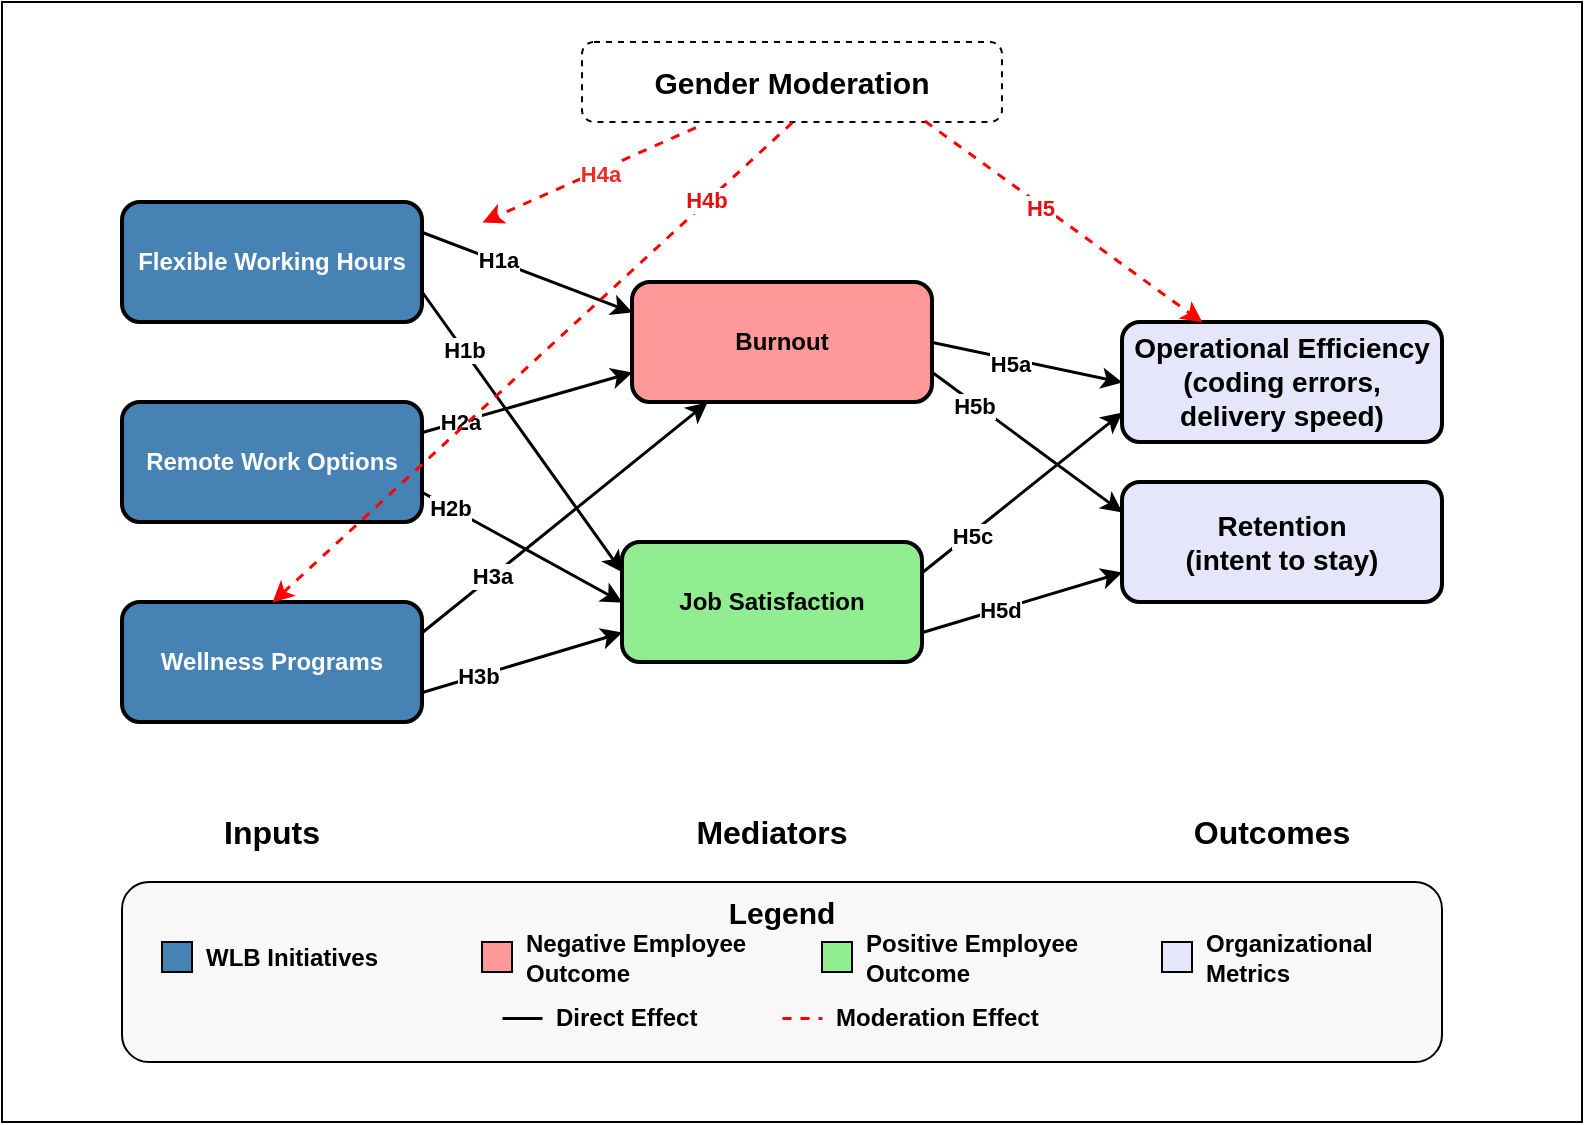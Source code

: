 <mxfile version="26.1.3">
  <diagram name="Work-Life Balance Initiatives Conceptual Model" id="J_pW7Pdx2sPQsrdDxJ0A">
    <mxGraphModel dx="1253" dy="664" grid="1" gridSize="10" guides="1" tooltips="1" connect="1" arrows="1" fold="1" page="1" pageScale="1" pageWidth="1169" pageHeight="827" math="0" shadow="0">
      <root>
        <mxCell id="0" />
        <mxCell id="1" parent="0" />
        <mxCell id="0uAmDwNBtl5gDcz5Dm2i-27" value="" style="rounded=0;whiteSpace=wrap;html=1;" vertex="1" parent="1">
          <mxGeometry x="40" y="40" width="790" height="560" as="geometry" />
        </mxCell>
        <mxCell id="mKm7KI8KSEGcFYa6v3Hf-3" value="Flexible Working Hours" style="rounded=1;whiteSpace=wrap;html=1;fillColor=#4682B4;strokeColor=#000000;strokeWidth=2;fontColor=#FFFFFF;fontStyle=1" parent="1" vertex="1">
          <mxGeometry x="100" y="140" width="150" height="60" as="geometry" />
        </mxCell>
        <mxCell id="mKm7KI8KSEGcFYa6v3Hf-4" value="Remote Work Options" style="rounded=1;whiteSpace=wrap;html=1;fillColor=#4682B4;strokeColor=#000000;strokeWidth=2;fontColor=#FFFFFF;fontStyle=1" parent="1" vertex="1">
          <mxGeometry x="100" y="240" width="150" height="60" as="geometry" />
        </mxCell>
        <mxCell id="mKm7KI8KSEGcFYa6v3Hf-5" value="Wellness Programs" style="rounded=1;whiteSpace=wrap;html=1;fillColor=#4682B4;strokeColor=#000000;strokeWidth=2;fontColor=#FFFFFF;fontStyle=1" parent="1" vertex="1">
          <mxGeometry x="100" y="340" width="150" height="60" as="geometry" />
        </mxCell>
        <mxCell id="mKm7KI8KSEGcFYa6v3Hf-6" value="Burnout" style="rounded=1;whiteSpace=wrap;html=1;fillColor=#FF9999;strokeColor=#000000;strokeWidth=2;fontStyle=1" parent="1" vertex="1">
          <mxGeometry x="355" y="180" width="150" height="60" as="geometry" />
        </mxCell>
        <mxCell id="mKm7KI8KSEGcFYa6v3Hf-7" value="Job Satisfaction" style="rounded=1;whiteSpace=wrap;html=1;fillColor=#90EE90;strokeColor=#000000;strokeWidth=2;fontStyle=1" parent="1" vertex="1">
          <mxGeometry x="350" y="310" width="150" height="60" as="geometry" />
        </mxCell>
        <mxCell id="mKm7KI8KSEGcFYa6v3Hf-8" value="Operational Efficiency&#xa;(coding errors, delivery speed)" style="rounded=1;whiteSpace=wrap;html=1;fillColor=#E6E6FA;strokeColor=#000000;strokeWidth=2;fontSize=14;spacingTop=0;spacing=5;verticalAlign=middle;fontStyle=1" parent="1" vertex="1">
          <mxGeometry x="600" y="200" width="160" height="60" as="geometry" />
        </mxCell>
        <mxCell id="mKm7KI8KSEGcFYa6v3Hf-9" value="Retention&#xa;(intent to stay)" style="rounded=1;whiteSpace=wrap;html=1;fillColor=#E6E6FA;strokeColor=#000000;strokeWidth=2;fontSize=14;spacingTop=0;spacing=5;verticalAlign=middle;fontStyle=1" parent="1" vertex="1">
          <mxGeometry x="600" y="280" width="160" height="60" as="geometry" />
        </mxCell>
        <mxCell id="mKm7KI8KSEGcFYa6v3Hf-10" value="Gender Moderation" style="rounded=1;whiteSpace=wrap;html=1;fillColor=none;strokeColor=#000000;strokeWidth=1;dashed=1;fontStyle=1;fontSize=15;align=center;" parent="1" vertex="1">
          <mxGeometry x="330" y="60" width="210" height="40" as="geometry" />
        </mxCell>
        <mxCell id="mKm7KI8KSEGcFYa6v3Hf-11" value="Inputs" style="text;html=1;strokeColor=none;fillColor=none;align=center;verticalAlign=middle;whiteSpace=wrap;rounded=0;fontSize=16;fontStyle=1" parent="1" vertex="1">
          <mxGeometry x="125" y="440" width="100" height="30" as="geometry" />
        </mxCell>
        <mxCell id="mKm7KI8KSEGcFYa6v3Hf-12" value="Mediators" style="text;html=1;strokeColor=none;fillColor=none;align=center;verticalAlign=middle;whiteSpace=wrap;rounded=0;fontSize=16;fontStyle=1" parent="1" vertex="1">
          <mxGeometry x="375" y="440" width="100" height="30" as="geometry" />
        </mxCell>
        <mxCell id="mKm7KI8KSEGcFYa6v3Hf-13" value="Outcomes" style="text;html=1;strokeColor=none;fillColor=none;align=center;verticalAlign=middle;whiteSpace=wrap;rounded=0;fontSize=16;fontStyle=1" parent="1" vertex="1">
          <mxGeometry x="625" y="440" width="100" height="30" as="geometry" />
        </mxCell>
        <mxCell id="mKm7KI8KSEGcFYa6v3Hf-14" value="Legend" style="rounded=1;whiteSpace=wrap;html=1;fillColor=#F8F8F8;strokeColor=#000000;strokeWidth=1;fontStyle=1;verticalAlign=top;fontSize=15;" parent="1" vertex="1">
          <mxGeometry x="100" y="480" width="660" height="90" as="geometry" />
        </mxCell>
        <mxCell id="mKm7KI8KSEGcFYa6v3Hf-28" style="rounded=0;orthogonalLoop=1;jettySize=auto;html=1;exitX=1;exitY=0.25;exitDx=0;exitDy=0;entryX=0;entryY=0.25;entryDx=0;entryDy=0;strokeWidth=1.5;fontStyle=1" parent="1" source="mKm7KI8KSEGcFYa6v3Hf-3" target="mKm7KI8KSEGcFYa6v3Hf-6" edge="1">
          <mxGeometry relative="1" as="geometry" />
        </mxCell>
        <mxCell id="0uAmDwNBtl5gDcz5Dm2i-3" value="H1a" style="edgeLabel;html=1;align=center;verticalAlign=middle;resizable=0;points=[];fontStyle=1" vertex="1" connectable="0" parent="mKm7KI8KSEGcFYa6v3Hf-28">
          <mxGeometry x="-0.29" relative="1" as="geometry">
            <mxPoint as="offset" />
          </mxGeometry>
        </mxCell>
        <mxCell id="mKm7KI8KSEGcFYa6v3Hf-30" style="rounded=0;orthogonalLoop=1;jettySize=auto;html=1;exitX=1;exitY=0.75;exitDx=0;exitDy=0;entryX=0;entryY=0.25;entryDx=0;entryDy=0;strokeWidth=1.5;fontStyle=1" parent="1" source="mKm7KI8KSEGcFYa6v3Hf-3" target="mKm7KI8KSEGcFYa6v3Hf-7" edge="1">
          <mxGeometry relative="1" as="geometry" />
        </mxCell>
        <mxCell id="0uAmDwNBtl5gDcz5Dm2i-11" value="H1b" style="edgeLabel;html=1;align=center;verticalAlign=middle;resizable=0;points=[];fontStyle=1" vertex="1" connectable="0" parent="mKm7KI8KSEGcFYa6v3Hf-30">
          <mxGeometry x="-0.593" relative="1" as="geometry">
            <mxPoint as="offset" />
          </mxGeometry>
        </mxCell>
        <mxCell id="mKm7KI8KSEGcFYa6v3Hf-32" style="rounded=0;orthogonalLoop=1;jettySize=auto;html=1;exitX=1;exitY=0.25;exitDx=0;exitDy=0;entryX=0;entryY=0.75;entryDx=0;entryDy=0;strokeWidth=1.5;fontStyle=1" parent="1" source="mKm7KI8KSEGcFYa6v3Hf-4" target="mKm7KI8KSEGcFYa6v3Hf-6" edge="1">
          <mxGeometry relative="1" as="geometry" />
        </mxCell>
        <mxCell id="0uAmDwNBtl5gDcz5Dm2i-4" value="H2a" style="edgeLabel;html=1;align=center;verticalAlign=middle;resizable=0;points=[];fontStyle=1" vertex="1" connectable="0" parent="mKm7KI8KSEGcFYa6v3Hf-32">
          <mxGeometry x="-0.635" relative="1" as="geometry">
            <mxPoint as="offset" />
          </mxGeometry>
        </mxCell>
        <mxCell id="mKm7KI8KSEGcFYa6v3Hf-34" style="rounded=0;orthogonalLoop=1;jettySize=auto;html=1;exitX=1;exitY=0.75;exitDx=0;exitDy=0;entryX=0;entryY=0.5;entryDx=0;entryDy=0;strokeWidth=1.5;fontStyle=1" parent="1" source="mKm7KI8KSEGcFYa6v3Hf-4" target="mKm7KI8KSEGcFYa6v3Hf-7" edge="1">
          <mxGeometry relative="1" as="geometry" />
        </mxCell>
        <mxCell id="0uAmDwNBtl5gDcz5Dm2i-10" value="H2b" style="edgeLabel;html=1;align=center;verticalAlign=middle;resizable=0;points=[];fontStyle=1" vertex="1" connectable="0" parent="mKm7KI8KSEGcFYa6v3Hf-34">
          <mxGeometry x="-0.721" relative="1" as="geometry">
            <mxPoint as="offset" />
          </mxGeometry>
        </mxCell>
        <mxCell id="mKm7KI8KSEGcFYa6v3Hf-36" style="rounded=0;orthogonalLoop=1;jettySize=auto;html=1;exitX=1;exitY=0.25;exitDx=0;exitDy=0;entryX=0.25;entryY=1;entryDx=0;entryDy=0;strokeWidth=1.5;fontStyle=1" parent="1" source="mKm7KI8KSEGcFYa6v3Hf-5" target="mKm7KI8KSEGcFYa6v3Hf-6" edge="1">
          <mxGeometry relative="1" as="geometry" />
        </mxCell>
        <mxCell id="0uAmDwNBtl5gDcz5Dm2i-7" value="H3a" style="edgeLabel;html=1;align=center;verticalAlign=middle;resizable=0;points=[];fontStyle=1" vertex="1" connectable="0" parent="mKm7KI8KSEGcFYa6v3Hf-36">
          <mxGeometry x="-0.507" relative="1" as="geometry">
            <mxPoint as="offset" />
          </mxGeometry>
        </mxCell>
        <mxCell id="mKm7KI8KSEGcFYa6v3Hf-38" style="rounded=0;orthogonalLoop=1;jettySize=auto;html=1;exitX=1;exitY=0.75;exitDx=0;exitDy=0;entryX=0;entryY=0.75;entryDx=0;entryDy=0;strokeWidth=1.5;fontStyle=1" parent="1" source="mKm7KI8KSEGcFYa6v3Hf-5" target="mKm7KI8KSEGcFYa6v3Hf-7" edge="1">
          <mxGeometry relative="1" as="geometry" />
        </mxCell>
        <mxCell id="0uAmDwNBtl5gDcz5Dm2i-6" value="H3b" style="edgeLabel;html=1;align=center;verticalAlign=middle;resizable=0;points=[];fontStyle=1" vertex="1" connectable="0" parent="mKm7KI8KSEGcFYa6v3Hf-38">
          <mxGeometry x="-0.45" relative="1" as="geometry">
            <mxPoint as="offset" />
          </mxGeometry>
        </mxCell>
        <mxCell id="mKm7KI8KSEGcFYa6v3Hf-40" style="rounded=0;orthogonalLoop=1;jettySize=auto;html=1;exitX=1;exitY=0.5;exitDx=0;exitDy=0;entryX=0;entryY=0.5;entryDx=0;entryDy=0;strokeWidth=1.5;fontStyle=1" parent="1" source="mKm7KI8KSEGcFYa6v3Hf-6" target="mKm7KI8KSEGcFYa6v3Hf-8" edge="1">
          <mxGeometry relative="1" as="geometry" />
        </mxCell>
        <mxCell id="0uAmDwNBtl5gDcz5Dm2i-15" value="H5a" style="edgeLabel;html=1;align=center;verticalAlign=middle;resizable=0;points=[];fontStyle=1" vertex="1" connectable="0" parent="mKm7KI8KSEGcFYa6v3Hf-40">
          <mxGeometry x="-0.167" y="-2" relative="1" as="geometry">
            <mxPoint as="offset" />
          </mxGeometry>
        </mxCell>
        <mxCell id="mKm7KI8KSEGcFYa6v3Hf-42" style="rounded=0;orthogonalLoop=1;jettySize=auto;html=1;exitX=1;exitY=0.75;exitDx=0;exitDy=0;entryX=0;entryY=0.25;entryDx=0;entryDy=0;strokeWidth=1.5;fontStyle=1" parent="1" source="mKm7KI8KSEGcFYa6v3Hf-6" target="mKm7KI8KSEGcFYa6v3Hf-9" edge="1">
          <mxGeometry relative="1" as="geometry" />
        </mxCell>
        <mxCell id="0uAmDwNBtl5gDcz5Dm2i-16" value="H5b" style="edgeLabel;html=1;align=center;verticalAlign=middle;resizable=0;points=[];fontStyle=1" vertex="1" connectable="0" parent="mKm7KI8KSEGcFYa6v3Hf-42">
          <mxGeometry x="-0.541" y="-1" relative="1" as="geometry">
            <mxPoint as="offset" />
          </mxGeometry>
        </mxCell>
        <mxCell id="mKm7KI8KSEGcFYa6v3Hf-44" style="rounded=0;orthogonalLoop=1;jettySize=auto;html=1;exitX=1;exitY=0.25;exitDx=0;exitDy=0;entryX=0;entryY=0.75;entryDx=0;entryDy=0;strokeWidth=1.5;fontStyle=1" parent="1" source="mKm7KI8KSEGcFYa6v3Hf-7" target="mKm7KI8KSEGcFYa6v3Hf-8" edge="1">
          <mxGeometry relative="1" as="geometry" />
        </mxCell>
        <mxCell id="0uAmDwNBtl5gDcz5Dm2i-17" value="H5c" style="edgeLabel;html=1;align=center;verticalAlign=middle;resizable=0;points=[];fontStyle=1" vertex="1" connectable="0" parent="mKm7KI8KSEGcFYa6v3Hf-44">
          <mxGeometry x="-0.527" y="-1" relative="1" as="geometry">
            <mxPoint as="offset" />
          </mxGeometry>
        </mxCell>
        <mxCell id="mKm7KI8KSEGcFYa6v3Hf-46" style="rounded=0;orthogonalLoop=1;jettySize=auto;html=1;exitX=1;exitY=0.75;exitDx=0;exitDy=0;entryX=0;entryY=0.75;entryDx=0;entryDy=0;strokeWidth=1.5;fontStyle=1" parent="1" source="mKm7KI8KSEGcFYa6v3Hf-7" target="mKm7KI8KSEGcFYa6v3Hf-9" edge="1">
          <mxGeometry relative="1" as="geometry" />
        </mxCell>
        <mxCell id="0uAmDwNBtl5gDcz5Dm2i-18" value="H5d" style="edgeLabel;html=1;align=center;verticalAlign=middle;resizable=0;points=[];fontStyle=1" vertex="1" connectable="0" parent="mKm7KI8KSEGcFYa6v3Hf-46">
          <mxGeometry x="-0.236" relative="1" as="geometry">
            <mxPoint as="offset" />
          </mxGeometry>
        </mxCell>
        <mxCell id="mKm7KI8KSEGcFYa6v3Hf-48" style="rounded=0;orthogonalLoop=1;jettySize=auto;html=1;exitX=0.27;exitY=1.064;exitDx=0;exitDy=0;strokeWidth=1.5;strokeColor=#FF0000;dashed=1;exitPerimeter=0;fontColor=light-dark(#ee2b2b, #ededed);fontStyle=1" parent="1" source="mKm7KI8KSEGcFYa6v3Hf-10" edge="1">
          <mxGeometry relative="1" as="geometry">
            <mxPoint x="280" y="150" as="targetPoint" />
          </mxGeometry>
        </mxCell>
        <mxCell id="0uAmDwNBtl5gDcz5Dm2i-12" value="H4a" style="edgeLabel;html=1;align=center;verticalAlign=middle;resizable=0;points=[];fontColor=light-dark(#ee2b2b, #ededed);fontStyle=1" vertex="1" connectable="0" parent="mKm7KI8KSEGcFYa6v3Hf-48">
          <mxGeometry x="-0.087" y="2" relative="1" as="geometry">
            <mxPoint as="offset" />
          </mxGeometry>
        </mxCell>
        <mxCell id="mKm7KI8KSEGcFYa6v3Hf-50" style="rounded=0;orthogonalLoop=1;jettySize=auto;html=1;exitX=0.5;exitY=1;exitDx=0;exitDy=0;entryX=0.5;entryY=0;entryDx=0;entryDy=0;strokeWidth=1.5;strokeColor=#FF0000;dashed=1;fontStyle=1" parent="1" source="mKm7KI8KSEGcFYa6v3Hf-10" target="mKm7KI8KSEGcFYa6v3Hf-5" edge="1">
          <mxGeometry relative="1" as="geometry" />
        </mxCell>
        <mxCell id="0uAmDwNBtl5gDcz5Dm2i-26" value="H4b" style="edgeLabel;html=1;align=center;verticalAlign=middle;resizable=0;points=[];fontColor=#E21212;fontStyle=1" vertex="1" connectable="0" parent="mKm7KI8KSEGcFYa6v3Hf-50">
          <mxGeometry x="-0.671" y="-1" relative="1" as="geometry">
            <mxPoint as="offset" />
          </mxGeometry>
        </mxCell>
        <mxCell id="mKm7KI8KSEGcFYa6v3Hf-52" style="rounded=0;orthogonalLoop=1;jettySize=auto;html=1;exitX=0.815;exitY=0.982;exitDx=0;exitDy=0;strokeWidth=1.5;strokeColor=#FF0000;dashed=1;entryX=0.25;entryY=0;entryDx=0;entryDy=0;exitPerimeter=0;fontStyle=1" parent="1" source="mKm7KI8KSEGcFYa6v3Hf-10" edge="1" target="mKm7KI8KSEGcFYa6v3Hf-8">
          <mxGeometry relative="1" as="geometry">
            <mxPoint x="580" y="150" as="targetPoint" />
          </mxGeometry>
        </mxCell>
        <mxCell id="0uAmDwNBtl5gDcz5Dm2i-13" value="&lt;font style=&quot;color: rgb(226, 18, 18);&quot;&gt;H5&lt;/font&gt;" style="edgeLabel;html=1;align=center;verticalAlign=middle;resizable=0;points=[];fontStyle=1" vertex="1" connectable="0" parent="mKm7KI8KSEGcFYa6v3Hf-52">
          <mxGeometry x="-0.163" y="-1" relative="1" as="geometry">
            <mxPoint as="offset" />
          </mxGeometry>
        </mxCell>
        <mxCell id="0uAmDwNBtl5gDcz5Dm2i-20" value="" style="group" vertex="1" connectable="0" parent="1">
          <mxGeometry x="120" y="510" width="120" height="15" as="geometry" />
        </mxCell>
        <mxCell id="mKm7KI8KSEGcFYa6v3Hf-16" value="" style="whiteSpace=wrap;html=1;aspect=fixed;fillColor=#4682B4;fontStyle=1" parent="0uAmDwNBtl5gDcz5Dm2i-20" vertex="1">
          <mxGeometry width="15" height="15" as="geometry" />
        </mxCell>
        <mxCell id="mKm7KI8KSEGcFYa6v3Hf-17" value="WLB Initiatives" style="text;html=1;strokeColor=none;fillColor=none;align=left;verticalAlign=middle;whiteSpace=wrap;rounded=0;fontSize=12;fontStyle=1" parent="0uAmDwNBtl5gDcz5Dm2i-20" vertex="1">
          <mxGeometry x="20" width="100" height="15" as="geometry" />
        </mxCell>
        <mxCell id="0uAmDwNBtl5gDcz5Dm2i-21" value="" style="group" vertex="1" connectable="0" parent="1">
          <mxGeometry x="280" y="510" width="180" height="15" as="geometry" />
        </mxCell>
        <mxCell id="mKm7KI8KSEGcFYa6v3Hf-18" value="" style="whiteSpace=wrap;html=1;aspect=fixed;fillColor=#FF9999;fontStyle=1" parent="0uAmDwNBtl5gDcz5Dm2i-21" vertex="1">
          <mxGeometry width="15" height="15" as="geometry" />
        </mxCell>
        <mxCell id="mKm7KI8KSEGcFYa6v3Hf-19" value="Negative Employee Outcome" style="text;html=1;strokeColor=none;fillColor=none;align=left;verticalAlign=middle;whiteSpace=wrap;rounded=0;fontSize=12;fontStyle=1" parent="0uAmDwNBtl5gDcz5Dm2i-21" vertex="1">
          <mxGeometry x="20" width="160" height="15" as="geometry" />
        </mxCell>
        <mxCell id="0uAmDwNBtl5gDcz5Dm2i-22" value="" style="group" vertex="1" connectable="0" parent="1">
          <mxGeometry x="450" y="510" width="170" height="15" as="geometry" />
        </mxCell>
        <mxCell id="mKm7KI8KSEGcFYa6v3Hf-20" value="" style="whiteSpace=wrap;html=1;aspect=fixed;fillColor=#90EE90;fontStyle=1" parent="0uAmDwNBtl5gDcz5Dm2i-22" vertex="1">
          <mxGeometry width="15" height="15" as="geometry" />
        </mxCell>
        <mxCell id="mKm7KI8KSEGcFYa6v3Hf-21" value="Positive Employee Outcome" style="text;html=1;strokeColor=none;fillColor=none;align=left;verticalAlign=middle;whiteSpace=wrap;rounded=0;fontSize=12;fontStyle=1" parent="0uAmDwNBtl5gDcz5Dm2i-22" vertex="1">
          <mxGeometry x="20" width="150" height="15" as="geometry" />
        </mxCell>
        <mxCell id="0uAmDwNBtl5gDcz5Dm2i-23" value="" style="group" vertex="1" connectable="0" parent="1">
          <mxGeometry x="620" y="510" width="150" height="15" as="geometry" />
        </mxCell>
        <mxCell id="mKm7KI8KSEGcFYa6v3Hf-22" value="" style="whiteSpace=wrap;html=1;aspect=fixed;fillColor=#E6E6FA;fontStyle=1" parent="0uAmDwNBtl5gDcz5Dm2i-23" vertex="1">
          <mxGeometry width="15" height="15" as="geometry" />
        </mxCell>
        <mxCell id="mKm7KI8KSEGcFYa6v3Hf-23" value="Organizational Metrics" style="text;html=1;strokeColor=none;fillColor=none;align=left;verticalAlign=middle;whiteSpace=wrap;rounded=0;fontSize=12;fontStyle=1" parent="0uAmDwNBtl5gDcz5Dm2i-23" vertex="1">
          <mxGeometry x="20" width="130" height="15" as="geometry" />
        </mxCell>
        <mxCell id="0uAmDwNBtl5gDcz5Dm2i-24" value="" style="group" vertex="1" connectable="0" parent="1">
          <mxGeometry x="430" y="540" width="135" height="15" as="geometry" />
        </mxCell>
        <mxCell id="mKm7KI8KSEGcFYa6v3Hf-26" value="" style="endArrow=none;html=1;rounded=0;strokeWidth=1.5;strokeColor=#FF0000;dashed=1;fontStyle=1" parent="0uAmDwNBtl5gDcz5Dm2i-24" edge="1">
          <mxGeometry width="50" height="50" relative="1" as="geometry">
            <mxPoint y="8" as="sourcePoint" />
            <mxPoint x="20" y="8" as="targetPoint" />
          </mxGeometry>
        </mxCell>
        <mxCell id="mKm7KI8KSEGcFYa6v3Hf-27" value="Moderation Effect" style="text;html=1;strokeColor=none;fillColor=none;align=left;verticalAlign=middle;whiteSpace=wrap;rounded=0;fontSize=12;fontStyle=1" parent="0uAmDwNBtl5gDcz5Dm2i-24" vertex="1">
          <mxGeometry x="25" width="110" height="15" as="geometry" />
        </mxCell>
        <mxCell id="0uAmDwNBtl5gDcz5Dm2i-25" value="" style="group" vertex="1" connectable="0" parent="1">
          <mxGeometry x="290" y="540" width="115" height="15" as="geometry" />
        </mxCell>
        <mxCell id="mKm7KI8KSEGcFYa6v3Hf-24" value="" style="endArrow=none;html=1;rounded=0;strokeWidth=1.5;strokeColor=#000000;fontStyle=1" parent="0uAmDwNBtl5gDcz5Dm2i-25" edge="1">
          <mxGeometry width="50" height="50" relative="1" as="geometry">
            <mxPoint y="8" as="sourcePoint" />
            <mxPoint x="20" y="8" as="targetPoint" />
          </mxGeometry>
        </mxCell>
        <mxCell id="mKm7KI8KSEGcFYa6v3Hf-25" value="Direct Effect" style="text;html=1;strokeColor=none;fillColor=none;align=left;verticalAlign=middle;whiteSpace=wrap;rounded=0;fontSize=12;fontStyle=1" parent="0uAmDwNBtl5gDcz5Dm2i-25" vertex="1">
          <mxGeometry x="25" width="90" height="15" as="geometry" />
        </mxCell>
      </root>
    </mxGraphModel>
  </diagram>
</mxfile>
